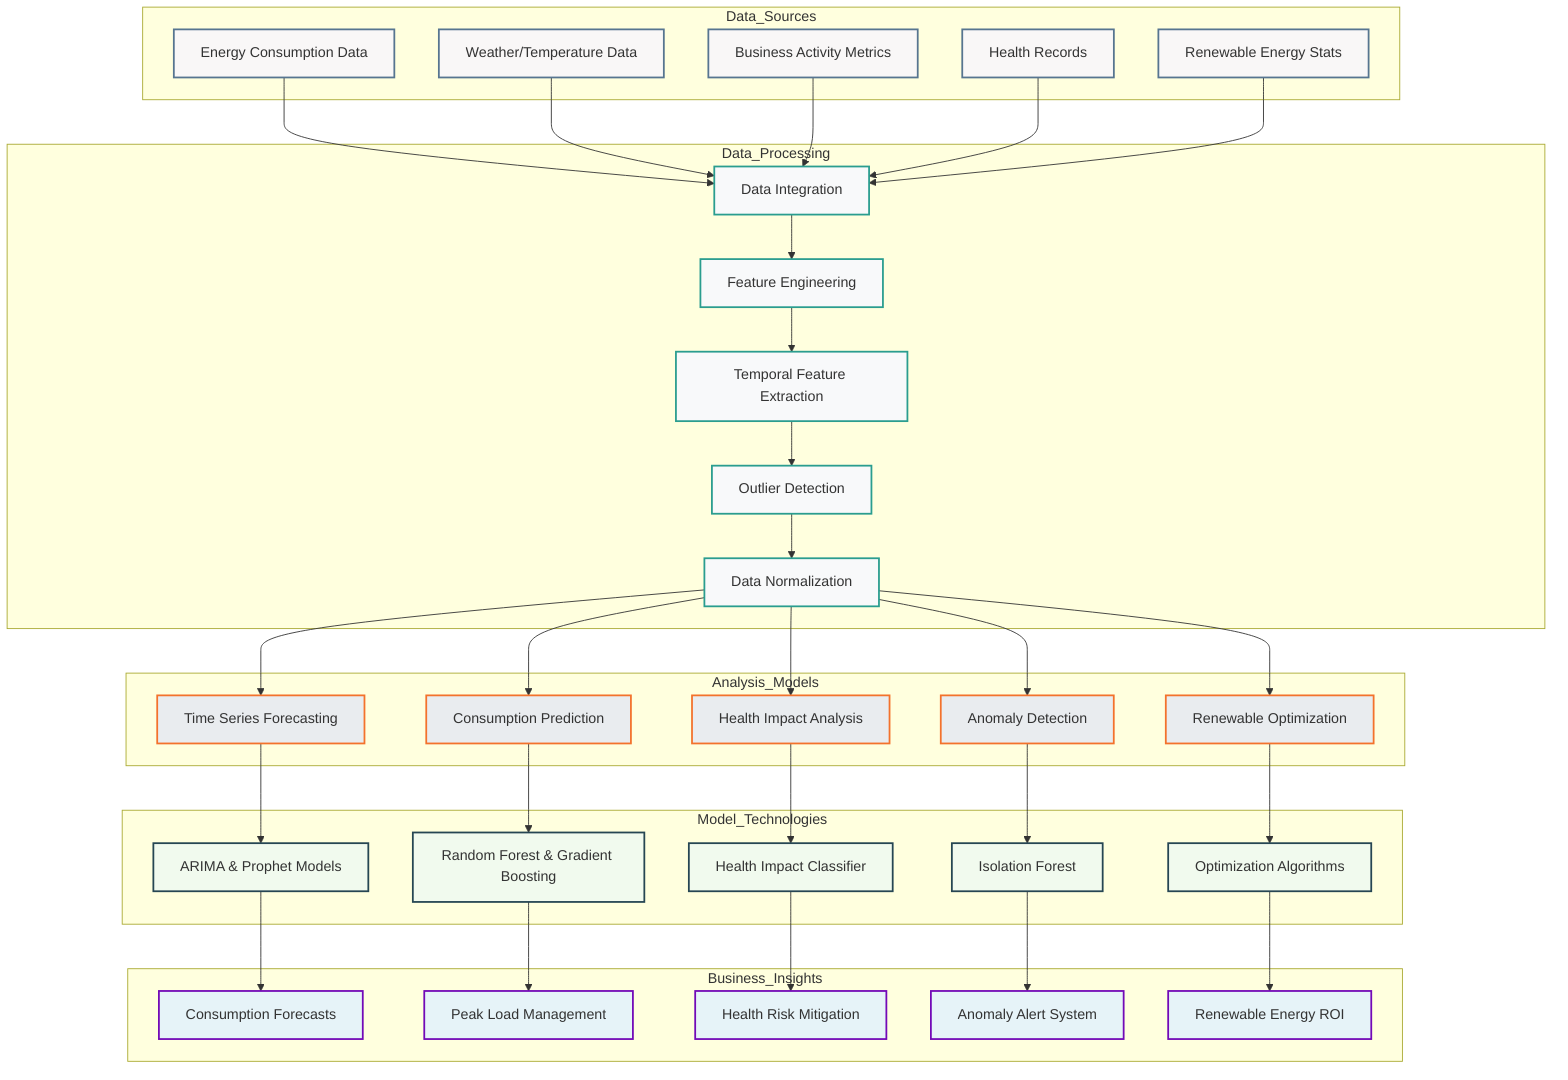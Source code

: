 flowchart TD
    subgraph Data_Sources
        A1["Energy Consumption Data"]
        A2["Weather/Temperature Data"]
        A3["Business Activity Metrics"]
        A4["Health Records"]
        A5["Renewable Energy Stats"]
    end

    subgraph Data_Processing
        B1["Data Integration"]
        B2["Feature Engineering"]
        B3["Temporal Feature Extraction"]
        B4["Outlier Detection"]
        B5["Data Normalization"]
    end

    subgraph Analysis_Models
        C1["Time Series Forecasting"]
        C2["Consumption Prediction"]
        C3["Health Impact Analysis"]
        C4["Anomaly Detection"]
        C5["Renewable Optimization"]
    end

    subgraph Model_Technologies
        D1["ARIMA & Prophet Models"]
        D2["Random Forest & Gradient Boosting"]
        D3["Health Impact Classifier"]
        D4["Isolation Forest"]
        D5["Optimization Algorithms"]
    end

    subgraph Business_Insights
        E1["Consumption Forecasts"]
        E2["Peak Load Management"]
        E3["Health Risk Mitigation"]
        E4["Anomaly Alert System"]
        E5["Renewable Energy ROI"]
    end

    A1 --> B1
    A2 --> B1
    A3 --> B1
    A4 --> B1
    A5 --> B1
    
    B1 --> B2
    B2 --> B3
    B3 --> B4
    B4 --> B5
    
    B5 --> C1
    B5 --> C2
    B5 --> C3
    B5 --> C4
    B5 --> C5
    
    C1 --> D1
    C2 --> D2
    C3 --> D3
    C4 --> D4
    C5 --> D5
    
    D1 --> E1
    D2 --> E2
    D3 --> E3
    D4 --> E4
    D5 --> E5

    classDef datasources fill:#f9f7f7,stroke:#577590,stroke-width:2px
    classDef processing fill:#f8f9fa,stroke:#2a9d8f,stroke-width:2px
    classDef models fill:#e9ecef,stroke:#f3722c,stroke-width:2px
    classDef tech fill:#f1faee,stroke:#264653,stroke-width:2px
    classDef insights fill:#e6f3f8,stroke:#7209b7,stroke-width:2px
    
    class A1,A2,A3,A4,A5 datasources
    class B1,B2,B3,B4,B5 processing
    class C1,C2,C3,C4,C5 models
    class D1,D2,D3,D4,D5 tech
    class E1,E2,E3,E4,E5 insights